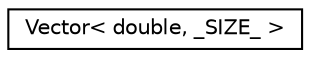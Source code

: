 digraph "Graphical Class Hierarchy"
{
 // LATEX_PDF_SIZE
  edge [fontname="Helvetica",fontsize="10",labelfontname="Helvetica",labelfontsize="10"];
  node [fontname="Helvetica",fontsize="10",shape=record];
  rankdir="LR";
  Node0 [label="Vector\< double, _SIZE_ \>",height=0.2,width=0.4,color="black", fillcolor="white", style="filled",URL="$classVector.html",tooltip=" "];
}
